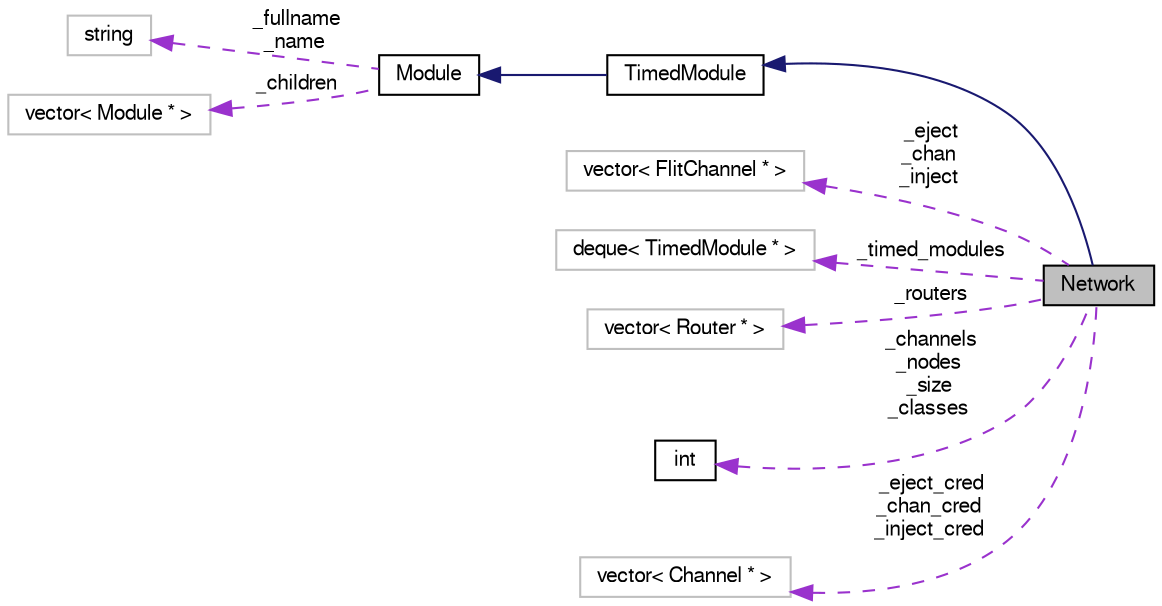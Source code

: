 digraph "Network"
{
  bgcolor="transparent";
  edge [fontname="FreeSans",fontsize="10",labelfontname="FreeSans",labelfontsize="10"];
  node [fontname="FreeSans",fontsize="10",shape=record];
  rankdir="LR";
  Node12 [label="Network",height=0.2,width=0.4,color="black", fillcolor="grey75", style="filled", fontcolor="black"];
  Node13 -> Node12 [dir="back",color="midnightblue",fontsize="10",style="solid",fontname="FreeSans"];
  Node13 [label="TimedModule",height=0.2,width=0.4,color="black",URL="$classTimedModule.html"];
  Node14 -> Node13 [dir="back",color="midnightblue",fontsize="10",style="solid",fontname="FreeSans"];
  Node14 [label="Module",height=0.2,width=0.4,color="black",URL="$classModule.html"];
  Node15 -> Node14 [dir="back",color="darkorchid3",fontsize="10",style="dashed",label=" _fullname\n_name" ,fontname="FreeSans"];
  Node15 [label="string",height=0.2,width=0.4,color="grey75"];
  Node16 -> Node14 [dir="back",color="darkorchid3",fontsize="10",style="dashed",label=" _children" ,fontname="FreeSans"];
  Node16 [label="vector\< Module * \>",height=0.2,width=0.4,color="grey75"];
  Node17 -> Node12 [dir="back",color="darkorchid3",fontsize="10",style="dashed",label=" _eject\n_chan\n_inject" ,fontname="FreeSans"];
  Node17 [label="vector\< FlitChannel * \>",height=0.2,width=0.4,color="grey75"];
  Node18 -> Node12 [dir="back",color="darkorchid3",fontsize="10",style="dashed",label=" _timed_modules" ,fontname="FreeSans"];
  Node18 [label="deque\< TimedModule * \>",height=0.2,width=0.4,color="grey75"];
  Node19 -> Node12 [dir="back",color="darkorchid3",fontsize="10",style="dashed",label=" _routers" ,fontname="FreeSans"];
  Node19 [label="vector\< Router * \>",height=0.2,width=0.4,color="grey75"];
  Node20 -> Node12 [dir="back",color="darkorchid3",fontsize="10",style="dashed",label=" _channels\n_nodes\n_size\n_classes" ,fontname="FreeSans"];
  Node20 [label="int",height=0.2,width=0.4,color="black",URL="$classint.html"];
  Node21 -> Node12 [dir="back",color="darkorchid3",fontsize="10",style="dashed",label=" _eject_cred\n_chan_cred\n_inject_cred" ,fontname="FreeSans"];
  Node21 [label="vector\< Channel * \>",height=0.2,width=0.4,color="grey75"];
}
